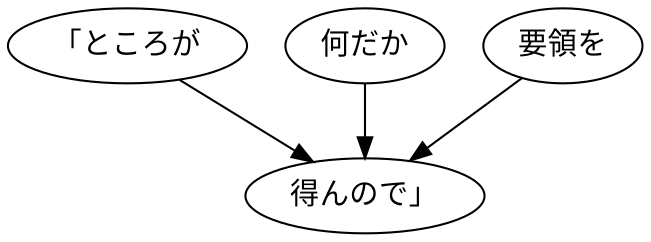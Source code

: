 digraph graph2105 {
	node0 [label="「ところが"];
	node1 [label="何だか"];
	node2 [label="要領を"];
	node3 [label="得んので」"];
	node0 -> node3;
	node1 -> node3;
	node2 -> node3;
}
